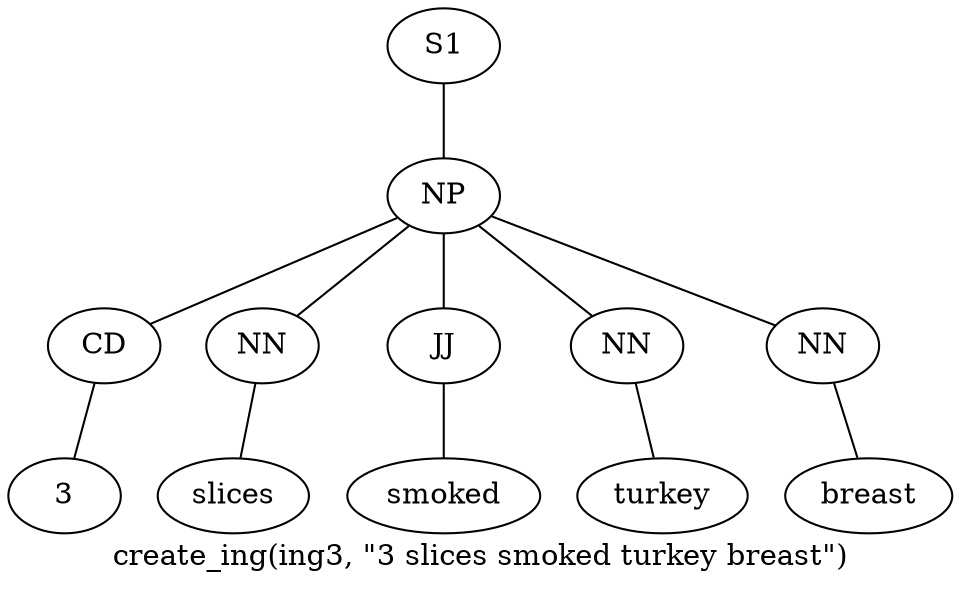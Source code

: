graph SyntaxGraph {
	label = "create_ing(ing3, \"3 slices smoked turkey breast\")";
	Node0 [label="S1"];
	Node1 [label="NP"];
	Node2 [label="CD"];
	Node3 [label="3"];
	Node4 [label="NN"];
	Node5 [label="slices"];
	Node6 [label="JJ"];
	Node7 [label="smoked"];
	Node8 [label="NN"];
	Node9 [label="turkey"];
	Node10 [label="NN"];
	Node11 [label="breast"];

	Node0 -- Node1;
	Node1 -- Node2;
	Node1 -- Node4;
	Node1 -- Node6;
	Node1 -- Node8;
	Node1 -- Node10;
	Node2 -- Node3;
	Node4 -- Node5;
	Node6 -- Node7;
	Node8 -- Node9;
	Node10 -- Node11;
}